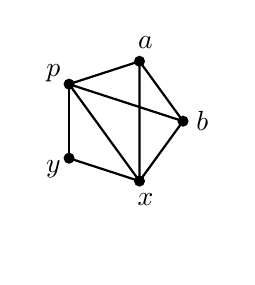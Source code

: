 {
  \begin{tikzpicture}[scale=.8]
\def\ignode#1#2{\fill[color=#2] (#1) circle(2.5pt)}
                \foreach \q/\l in {72/a,144/p,216/y,288/x,360/b} {
                        \draw[thick] (\q-72:1cm) -- (\q:1cm) coordinate 
                        (point\l);
		}
                \foreach \p / \c / \l in 
                {72/\mycol{2}/a,144/\mycol{1}/p,216/\mycol{5}/y,288/\mycol{4}/x,360/\mycol{5}/b} 
                { \ignode{\p:1cm}{black}
                        node[shift={(\p:7pt)},color=black] {$\l$};
		}
                \node at (0,-2) {};

                \draw[thick]
                (pointa) -- (pointx) --
                (pointp) -- (pointb);

	\end{tikzpicture}
}
